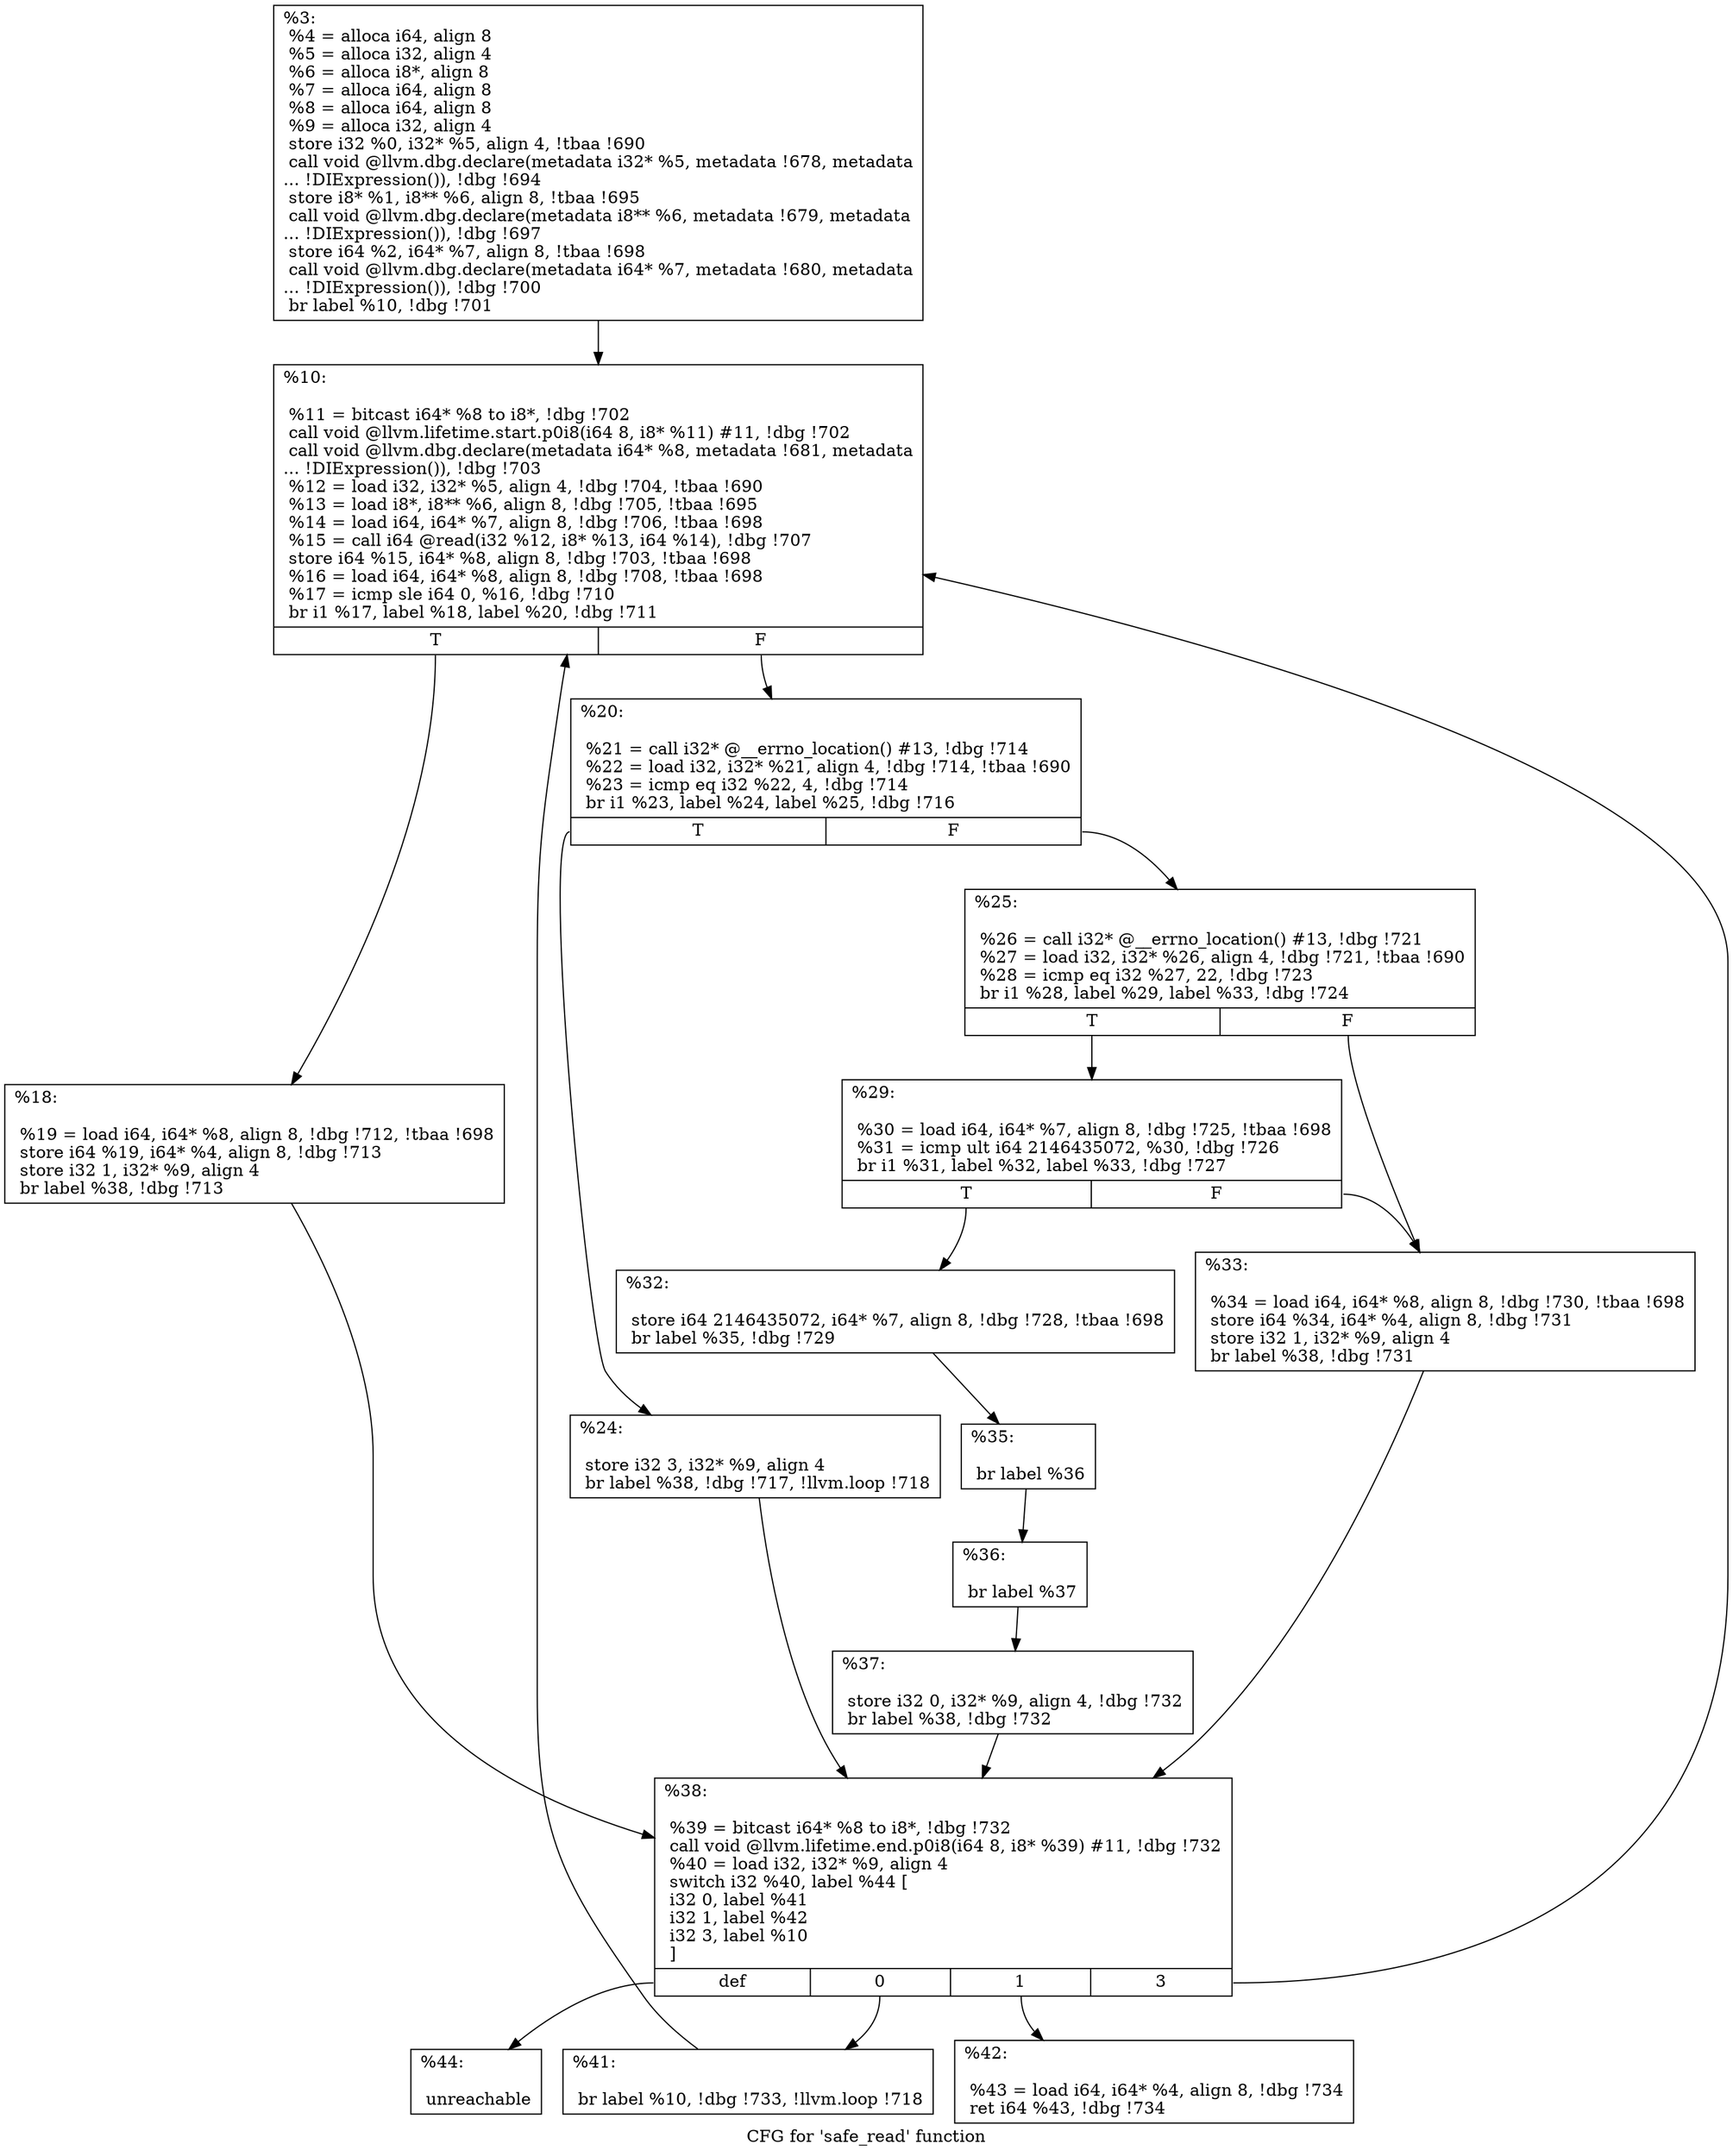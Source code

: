 digraph "CFG for 'safe_read' function" {
	label="CFG for 'safe_read' function";

	Node0x17cd040 [shape=record,label="{%3:\l  %4 = alloca i64, align 8\l  %5 = alloca i32, align 4\l  %6 = alloca i8*, align 8\l  %7 = alloca i64, align 8\l  %8 = alloca i64, align 8\l  %9 = alloca i32, align 4\l  store i32 %0, i32* %5, align 4, !tbaa !690\l  call void @llvm.dbg.declare(metadata i32* %5, metadata !678, metadata\l... !DIExpression()), !dbg !694\l  store i8* %1, i8** %6, align 8, !tbaa !695\l  call void @llvm.dbg.declare(metadata i8** %6, metadata !679, metadata\l... !DIExpression()), !dbg !697\l  store i64 %2, i64* %7, align 8, !tbaa !698\l  call void @llvm.dbg.declare(metadata i64* %7, metadata !680, metadata\l... !DIExpression()), !dbg !700\l  br label %10, !dbg !701\l}"];
	Node0x17cd040 -> Node0x17cd7d0;
	Node0x17cd7d0 [shape=record,label="{%10:\l\l  %11 = bitcast i64* %8 to i8*, !dbg !702\l  call void @llvm.lifetime.start.p0i8(i64 8, i8* %11) #11, !dbg !702\l  call void @llvm.dbg.declare(metadata i64* %8, metadata !681, metadata\l... !DIExpression()), !dbg !703\l  %12 = load i32, i32* %5, align 4, !dbg !704, !tbaa !690\l  %13 = load i8*, i8** %6, align 8, !dbg !705, !tbaa !695\l  %14 = load i64, i64* %7, align 8, !dbg !706, !tbaa !698\l  %15 = call i64 @read(i32 %12, i8* %13, i64 %14), !dbg !707\l  store i64 %15, i64* %8, align 8, !dbg !703, !tbaa !698\l  %16 = load i64, i64* %8, align 8, !dbg !708, !tbaa !698\l  %17 = icmp sle i64 0, %16, !dbg !710\l  br i1 %17, label %18, label %20, !dbg !711\l|{<s0>T|<s1>F}}"];
	Node0x17cd7d0:s0 -> Node0x17cd820;
	Node0x17cd7d0:s1 -> Node0x17cd870;
	Node0x17cd820 [shape=record,label="{%18:\l\l  %19 = load i64, i64* %8, align 8, !dbg !712, !tbaa !698\l  store i64 %19, i64* %4, align 8, !dbg !713\l  store i32 1, i32* %9, align 4\l  br label %38, !dbg !713\l}"];
	Node0x17cd820 -> Node0x17cdb40;
	Node0x17cd870 [shape=record,label="{%20:\l\l  %21 = call i32* @__errno_location() #13, !dbg !714\l  %22 = load i32, i32* %21, align 4, !dbg !714, !tbaa !690\l  %23 = icmp eq i32 %22, 4, !dbg !714\l  br i1 %23, label %24, label %25, !dbg !716\l|{<s0>T|<s1>F}}"];
	Node0x17cd870:s0 -> Node0x17cd8c0;
	Node0x17cd870:s1 -> Node0x17cd910;
	Node0x17cd8c0 [shape=record,label="{%24:\l\l  store i32 3, i32* %9, align 4\l  br label %38, !dbg !717, !llvm.loop !718\l}"];
	Node0x17cd8c0 -> Node0x17cdb40;
	Node0x17cd910 [shape=record,label="{%25:\l\l  %26 = call i32* @__errno_location() #13, !dbg !721\l  %27 = load i32, i32* %26, align 4, !dbg !721, !tbaa !690\l  %28 = icmp eq i32 %27, 22, !dbg !723\l  br i1 %28, label %29, label %33, !dbg !724\l|{<s0>T|<s1>F}}"];
	Node0x17cd910:s0 -> Node0x17cd960;
	Node0x17cd910:s1 -> Node0x17cda00;
	Node0x17cd960 [shape=record,label="{%29:\l\l  %30 = load i64, i64* %7, align 8, !dbg !725, !tbaa !698\l  %31 = icmp ult i64 2146435072, %30, !dbg !726\l  br i1 %31, label %32, label %33, !dbg !727\l|{<s0>T|<s1>F}}"];
	Node0x17cd960:s0 -> Node0x17cd9b0;
	Node0x17cd960:s1 -> Node0x17cda00;
	Node0x17cd9b0 [shape=record,label="{%32:\l\l  store i64 2146435072, i64* %7, align 8, !dbg !728, !tbaa !698\l  br label %35, !dbg !729\l}"];
	Node0x17cd9b0 -> Node0x17cda50;
	Node0x17cda00 [shape=record,label="{%33:\l\l  %34 = load i64, i64* %8, align 8, !dbg !730, !tbaa !698\l  store i64 %34, i64* %4, align 8, !dbg !731\l  store i32 1, i32* %9, align 4\l  br label %38, !dbg !731\l}"];
	Node0x17cda00 -> Node0x17cdb40;
	Node0x17cda50 [shape=record,label="{%35:\l\l  br label %36\l}"];
	Node0x17cda50 -> Node0x17cdaa0;
	Node0x17cdaa0 [shape=record,label="{%36:\l\l  br label %37\l}"];
	Node0x17cdaa0 -> Node0x17cdaf0;
	Node0x17cdaf0 [shape=record,label="{%37:\l\l  store i32 0, i32* %9, align 4, !dbg !732\l  br label %38, !dbg !732\l}"];
	Node0x17cdaf0 -> Node0x17cdb40;
	Node0x17cdb40 [shape=record,label="{%38:\l\l  %39 = bitcast i64* %8 to i8*, !dbg !732\l  call void @llvm.lifetime.end.p0i8(i64 8, i8* %39) #11, !dbg !732\l  %40 = load i32, i32* %9, align 4\l  switch i32 %40, label %44 [\l    i32 0, label %41\l    i32 1, label %42\l    i32 3, label %10\l  ]\l|{<s0>def|<s1>0|<s2>1|<s3>3}}"];
	Node0x17cdb40:s0 -> Node0x17cdc30;
	Node0x17cdb40:s1 -> Node0x17cdb90;
	Node0x17cdb40:s2 -> Node0x17cdbe0;
	Node0x17cdb40:s3 -> Node0x17cd7d0;
	Node0x17cdb90 [shape=record,label="{%41:\l\l  br label %10, !dbg !733, !llvm.loop !718\l}"];
	Node0x17cdb90 -> Node0x17cd7d0;
	Node0x17cdbe0 [shape=record,label="{%42:\l\l  %43 = load i64, i64* %4, align 8, !dbg !734\l  ret i64 %43, !dbg !734\l}"];
	Node0x17cdc30 [shape=record,label="{%44:\l\l  unreachable\l}"];
}
